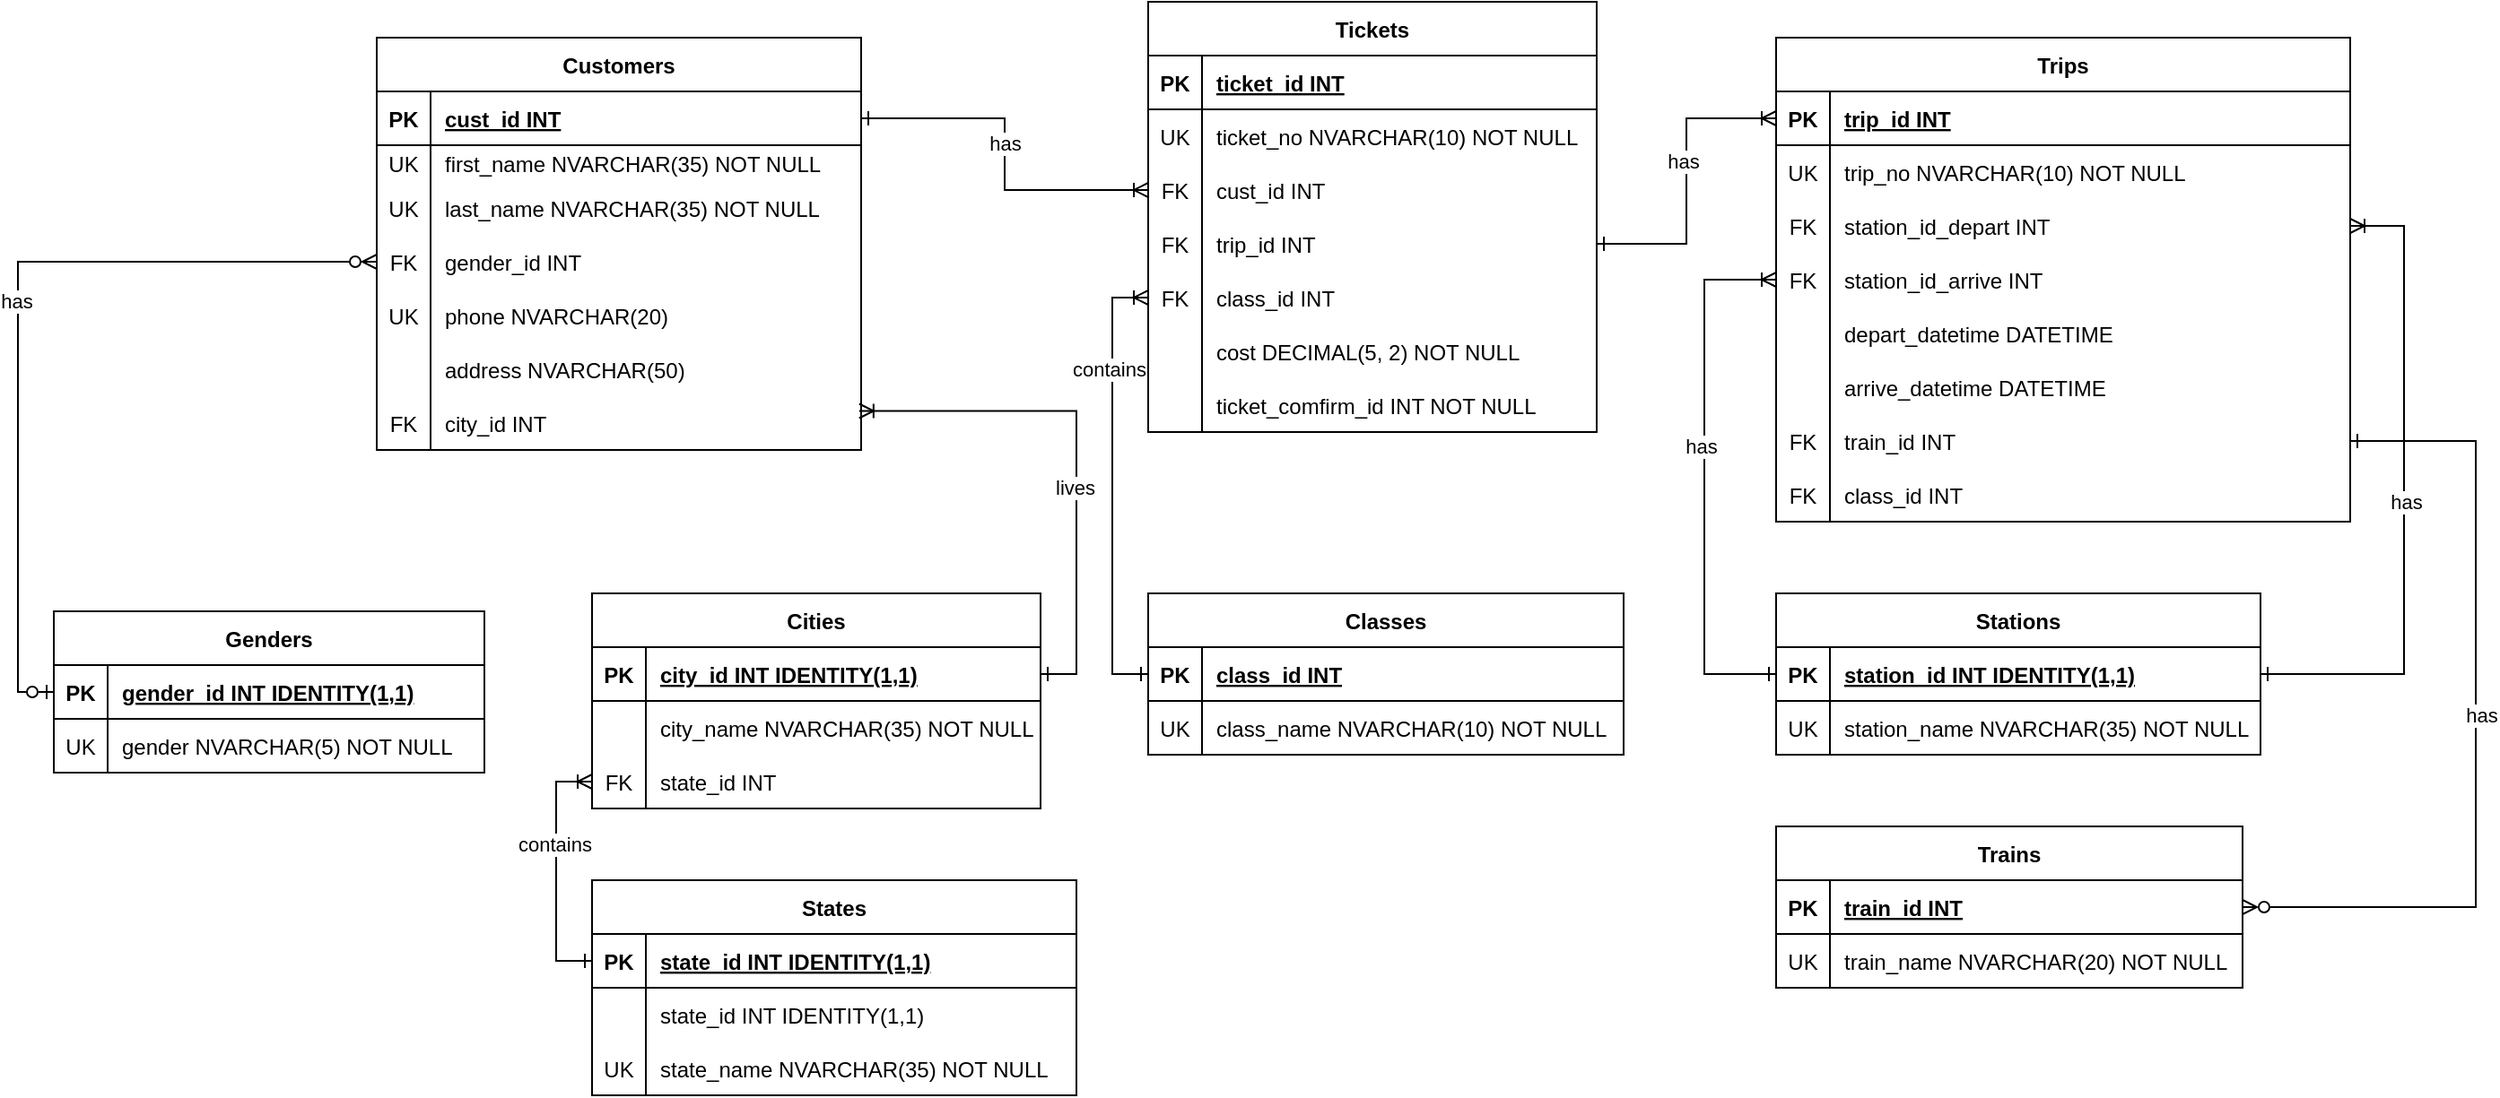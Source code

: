 <mxfile version="22.0.3" type="device">
  <diagram id="R2lEEEUBdFMjLlhIrx00" name="Page-1">
    <mxGraphModel dx="3143" dy="-115" grid="1" gridSize="10" guides="1" tooltips="1" connect="1" arrows="1" fold="1" page="1" pageScale="1" pageWidth="850" pageHeight="1100" math="0" shadow="0" extFonts="Permanent Marker^https://fonts.googleapis.com/css?family=Permanent+Marker">
      <root>
        <mxCell id="0" />
        <mxCell id="1" parent="0" />
        <mxCell id="DvWG0sNiaVbjpEyj4q9A-9" value="Genders" style="shape=table;startSize=30;container=1;collapsible=1;childLayout=tableLayout;fixedRows=1;rowLines=0;fontStyle=1;align=center;resizeLast=1;" parent="1" vertex="1">
          <mxGeometry x="-1490" y="1770" width="240" height="90" as="geometry" />
        </mxCell>
        <mxCell id="DvWG0sNiaVbjpEyj4q9A-10" value="" style="shape=tableRow;horizontal=0;startSize=0;swimlaneHead=0;swimlaneBody=0;fillColor=none;collapsible=0;dropTarget=0;points=[[0,0.5],[1,0.5]];portConstraint=eastwest;strokeColor=inherit;top=0;left=0;right=0;bottom=1;" parent="DvWG0sNiaVbjpEyj4q9A-9" vertex="1">
          <mxGeometry y="30" width="240" height="30" as="geometry" />
        </mxCell>
        <mxCell id="DvWG0sNiaVbjpEyj4q9A-11" value="PK" style="shape=partialRectangle;overflow=hidden;connectable=0;fillColor=none;strokeColor=inherit;top=0;left=0;bottom=0;right=0;fontStyle=1;" parent="DvWG0sNiaVbjpEyj4q9A-10" vertex="1">
          <mxGeometry width="30" height="30" as="geometry">
            <mxRectangle width="30" height="30" as="alternateBounds" />
          </mxGeometry>
        </mxCell>
        <mxCell id="DvWG0sNiaVbjpEyj4q9A-12" value="gender_id INT IDENTITY(1,1)" style="shape=partialRectangle;overflow=hidden;connectable=0;fillColor=none;align=left;strokeColor=inherit;top=0;left=0;bottom=0;right=0;spacingLeft=6;fontStyle=5;" parent="DvWG0sNiaVbjpEyj4q9A-10" vertex="1">
          <mxGeometry x="30" width="210" height="30" as="geometry">
            <mxRectangle width="210" height="30" as="alternateBounds" />
          </mxGeometry>
        </mxCell>
        <mxCell id="DvWG0sNiaVbjpEyj4q9A-19" value="" style="shape=tableRow;horizontal=0;startSize=0;swimlaneHead=0;swimlaneBody=0;fillColor=none;collapsible=0;dropTarget=0;points=[[0,0.5],[1,0.5]];portConstraint=eastwest;strokeColor=inherit;top=0;left=0;right=0;bottom=0;" parent="DvWG0sNiaVbjpEyj4q9A-9" vertex="1">
          <mxGeometry y="60" width="240" height="30" as="geometry" />
        </mxCell>
        <mxCell id="DvWG0sNiaVbjpEyj4q9A-20" value="UK" style="shape=partialRectangle;overflow=hidden;connectable=0;fillColor=none;strokeColor=inherit;top=0;left=0;bottom=0;right=0;" parent="DvWG0sNiaVbjpEyj4q9A-19" vertex="1">
          <mxGeometry width="30" height="30" as="geometry">
            <mxRectangle width="30" height="30" as="alternateBounds" />
          </mxGeometry>
        </mxCell>
        <mxCell id="DvWG0sNiaVbjpEyj4q9A-21" value="gender NVARCHAR(5) NOT NULL" style="shape=partialRectangle;overflow=hidden;connectable=0;fillColor=none;align=left;strokeColor=inherit;top=0;left=0;bottom=0;right=0;spacingLeft=6;" parent="DvWG0sNiaVbjpEyj4q9A-19" vertex="1">
          <mxGeometry x="30" width="210" height="30" as="geometry">
            <mxRectangle width="210" height="30" as="alternateBounds" />
          </mxGeometry>
        </mxCell>
        <mxCell id="DvWG0sNiaVbjpEyj4q9A-22" value="States" style="shape=table;startSize=30;container=1;collapsible=1;childLayout=tableLayout;fixedRows=1;rowLines=0;fontStyle=1;align=center;resizeLast=1;" parent="1" vertex="1">
          <mxGeometry x="-1190" y="1920" width="270" height="120" as="geometry" />
        </mxCell>
        <mxCell id="DvWG0sNiaVbjpEyj4q9A-23" value="" style="shape=tableRow;horizontal=0;startSize=0;swimlaneHead=0;swimlaneBody=0;fillColor=none;collapsible=0;dropTarget=0;points=[[0,0.5],[1,0.5]];portConstraint=eastwest;strokeColor=inherit;top=0;left=0;right=0;bottom=1;" parent="DvWG0sNiaVbjpEyj4q9A-22" vertex="1">
          <mxGeometry y="30" width="270" height="30" as="geometry" />
        </mxCell>
        <mxCell id="DvWG0sNiaVbjpEyj4q9A-24" value="PK" style="shape=partialRectangle;overflow=hidden;connectable=0;fillColor=none;strokeColor=inherit;top=0;left=0;bottom=0;right=0;fontStyle=1;" parent="DvWG0sNiaVbjpEyj4q9A-23" vertex="1">
          <mxGeometry width="30" height="30" as="geometry">
            <mxRectangle width="30" height="30" as="alternateBounds" />
          </mxGeometry>
        </mxCell>
        <mxCell id="DvWG0sNiaVbjpEyj4q9A-25" value="state_id INT IDENTITY(1,1)" style="shape=partialRectangle;overflow=hidden;connectable=0;fillColor=none;align=left;strokeColor=inherit;top=0;left=0;bottom=0;right=0;spacingLeft=6;fontStyle=5;" parent="DvWG0sNiaVbjpEyj4q9A-23" vertex="1">
          <mxGeometry x="30" width="240" height="30" as="geometry">
            <mxRectangle width="240" height="30" as="alternateBounds" />
          </mxGeometry>
        </mxCell>
        <mxCell id="DvWG0sNiaVbjpEyj4q9A-29" value="" style="shape=tableRow;horizontal=0;startSize=0;swimlaneHead=0;swimlaneBody=0;fillColor=none;collapsible=0;dropTarget=0;points=[[0,0.5],[1,0.5]];portConstraint=eastwest;strokeColor=inherit;top=0;left=0;right=0;bottom=0;" parent="DvWG0sNiaVbjpEyj4q9A-22" vertex="1">
          <mxGeometry y="60" width="270" height="30" as="geometry" />
        </mxCell>
        <mxCell id="DvWG0sNiaVbjpEyj4q9A-30" value="" style="shape=partialRectangle;overflow=hidden;connectable=0;fillColor=none;strokeColor=inherit;top=0;left=0;bottom=0;right=0;" parent="DvWG0sNiaVbjpEyj4q9A-29" vertex="1">
          <mxGeometry width="30" height="30" as="geometry">
            <mxRectangle width="30" height="30" as="alternateBounds" />
          </mxGeometry>
        </mxCell>
        <mxCell id="DvWG0sNiaVbjpEyj4q9A-31" value="state_id INT IDENTITY(1,1)" style="shape=partialRectangle;overflow=hidden;connectable=0;fillColor=none;align=left;strokeColor=inherit;top=0;left=0;bottom=0;right=0;spacingLeft=6;" parent="DvWG0sNiaVbjpEyj4q9A-29" vertex="1">
          <mxGeometry x="30" width="240" height="30" as="geometry">
            <mxRectangle width="240" height="30" as="alternateBounds" />
          </mxGeometry>
        </mxCell>
        <mxCell id="DvWG0sNiaVbjpEyj4q9A-32" value="" style="shape=tableRow;horizontal=0;startSize=0;swimlaneHead=0;swimlaneBody=0;fillColor=none;collapsible=0;dropTarget=0;points=[[0,0.5],[1,0.5]];portConstraint=eastwest;strokeColor=inherit;top=0;left=0;right=0;bottom=0;" parent="DvWG0sNiaVbjpEyj4q9A-22" vertex="1">
          <mxGeometry y="90" width="270" height="30" as="geometry" />
        </mxCell>
        <mxCell id="DvWG0sNiaVbjpEyj4q9A-33" value="UK" style="shape=partialRectangle;overflow=hidden;connectable=0;fillColor=none;strokeColor=inherit;top=0;left=0;bottom=0;right=0;" parent="DvWG0sNiaVbjpEyj4q9A-32" vertex="1">
          <mxGeometry width="30" height="30" as="geometry">
            <mxRectangle width="30" height="30" as="alternateBounds" />
          </mxGeometry>
        </mxCell>
        <mxCell id="DvWG0sNiaVbjpEyj4q9A-34" value="state_name NVARCHAR(35) NOT NULL" style="shape=partialRectangle;overflow=hidden;connectable=0;fillColor=none;align=left;strokeColor=inherit;top=0;left=0;bottom=0;right=0;spacingLeft=6;" parent="DvWG0sNiaVbjpEyj4q9A-32" vertex="1">
          <mxGeometry x="30" width="240" height="30" as="geometry">
            <mxRectangle width="240" height="30" as="alternateBounds" />
          </mxGeometry>
        </mxCell>
        <mxCell id="DvWG0sNiaVbjpEyj4q9A-35" value="Cities" style="shape=table;startSize=30;container=1;collapsible=1;childLayout=tableLayout;fixedRows=1;rowLines=0;fontStyle=1;align=center;resizeLast=1;" parent="1" vertex="1">
          <mxGeometry x="-1190" y="1760" width="250" height="120" as="geometry" />
        </mxCell>
        <mxCell id="DvWG0sNiaVbjpEyj4q9A-36" value="" style="shape=tableRow;horizontal=0;startSize=0;swimlaneHead=0;swimlaneBody=0;fillColor=none;collapsible=0;dropTarget=0;points=[[0,0.5],[1,0.5]];portConstraint=eastwest;strokeColor=inherit;top=0;left=0;right=0;bottom=1;" parent="DvWG0sNiaVbjpEyj4q9A-35" vertex="1">
          <mxGeometry y="30" width="250" height="30" as="geometry" />
        </mxCell>
        <mxCell id="DvWG0sNiaVbjpEyj4q9A-37" value="PK" style="shape=partialRectangle;overflow=hidden;connectable=0;fillColor=none;strokeColor=inherit;top=0;left=0;bottom=0;right=0;fontStyle=1;" parent="DvWG0sNiaVbjpEyj4q9A-36" vertex="1">
          <mxGeometry width="30" height="30" as="geometry">
            <mxRectangle width="30" height="30" as="alternateBounds" />
          </mxGeometry>
        </mxCell>
        <mxCell id="DvWG0sNiaVbjpEyj4q9A-38" value="city_id INT IDENTITY(1,1)" style="shape=partialRectangle;overflow=hidden;connectable=0;fillColor=none;align=left;strokeColor=inherit;top=0;left=0;bottom=0;right=0;spacingLeft=6;fontStyle=5;" parent="DvWG0sNiaVbjpEyj4q9A-36" vertex="1">
          <mxGeometry x="30" width="220" height="30" as="geometry">
            <mxRectangle width="220" height="30" as="alternateBounds" />
          </mxGeometry>
        </mxCell>
        <mxCell id="DvWG0sNiaVbjpEyj4q9A-45" value="" style="shape=tableRow;horizontal=0;startSize=0;swimlaneHead=0;swimlaneBody=0;fillColor=none;collapsible=0;dropTarget=0;points=[[0,0.5],[1,0.5]];portConstraint=eastwest;strokeColor=inherit;top=0;left=0;right=0;bottom=0;" parent="DvWG0sNiaVbjpEyj4q9A-35" vertex="1">
          <mxGeometry y="60" width="250" height="30" as="geometry" />
        </mxCell>
        <mxCell id="DvWG0sNiaVbjpEyj4q9A-46" value="" style="shape=partialRectangle;overflow=hidden;connectable=0;fillColor=none;strokeColor=inherit;top=0;left=0;bottom=0;right=0;" parent="DvWG0sNiaVbjpEyj4q9A-45" vertex="1">
          <mxGeometry width="30" height="30" as="geometry">
            <mxRectangle width="30" height="30" as="alternateBounds" />
          </mxGeometry>
        </mxCell>
        <mxCell id="DvWG0sNiaVbjpEyj4q9A-47" value="city_name NVARCHAR(35) NOT NULL" style="shape=partialRectangle;overflow=hidden;connectable=0;fillColor=none;align=left;strokeColor=inherit;top=0;left=0;bottom=0;right=0;spacingLeft=6;" parent="DvWG0sNiaVbjpEyj4q9A-45" vertex="1">
          <mxGeometry x="30" width="220" height="30" as="geometry">
            <mxRectangle width="220" height="30" as="alternateBounds" />
          </mxGeometry>
        </mxCell>
        <mxCell id="DvWG0sNiaVbjpEyj4q9A-48" value="" style="shape=tableRow;horizontal=0;startSize=0;swimlaneHead=0;swimlaneBody=0;fillColor=none;collapsible=0;dropTarget=0;points=[[0,0.5],[1,0.5]];portConstraint=eastwest;strokeColor=inherit;top=0;left=0;right=0;bottom=0;" parent="DvWG0sNiaVbjpEyj4q9A-35" vertex="1">
          <mxGeometry y="90" width="250" height="30" as="geometry" />
        </mxCell>
        <mxCell id="DvWG0sNiaVbjpEyj4q9A-49" value="FK" style="shape=partialRectangle;overflow=hidden;connectable=0;fillColor=none;strokeColor=inherit;top=0;left=0;bottom=0;right=0;" parent="DvWG0sNiaVbjpEyj4q9A-48" vertex="1">
          <mxGeometry width="30" height="30" as="geometry">
            <mxRectangle width="30" height="30" as="alternateBounds" />
          </mxGeometry>
        </mxCell>
        <mxCell id="DvWG0sNiaVbjpEyj4q9A-50" value="state_id INT" style="shape=partialRectangle;overflow=hidden;connectable=0;fillColor=none;align=left;strokeColor=inherit;top=0;left=0;bottom=0;right=0;spacingLeft=6;" parent="DvWG0sNiaVbjpEyj4q9A-48" vertex="1">
          <mxGeometry x="30" width="220" height="30" as="geometry">
            <mxRectangle width="220" height="30" as="alternateBounds" />
          </mxGeometry>
        </mxCell>
        <mxCell id="DvWG0sNiaVbjpEyj4q9A-51" value="Customers" style="shape=table;startSize=30;container=1;collapsible=1;childLayout=tableLayout;fixedRows=1;rowLines=0;fontStyle=1;align=center;resizeLast=1;" parent="1" vertex="1">
          <mxGeometry x="-1310" y="1450" width="270" height="230" as="geometry" />
        </mxCell>
        <mxCell id="DvWG0sNiaVbjpEyj4q9A-58" value="" style="shape=tableRow;horizontal=0;startSize=0;swimlaneHead=0;swimlaneBody=0;fillColor=none;collapsible=0;dropTarget=0;points=[[0,0.5],[1,0.5]];portConstraint=eastwest;strokeColor=inherit;top=0;left=0;right=0;bottom=1;" parent="DvWG0sNiaVbjpEyj4q9A-51" vertex="1">
          <mxGeometry y="30" width="270" height="30" as="geometry" />
        </mxCell>
        <mxCell id="DvWG0sNiaVbjpEyj4q9A-59" value="PK" style="shape=partialRectangle;overflow=hidden;connectable=0;fillColor=none;strokeColor=inherit;top=0;left=0;bottom=0;right=0;fontStyle=1;" parent="DvWG0sNiaVbjpEyj4q9A-58" vertex="1">
          <mxGeometry width="30" height="30" as="geometry">
            <mxRectangle width="30" height="30" as="alternateBounds" />
          </mxGeometry>
        </mxCell>
        <mxCell id="DvWG0sNiaVbjpEyj4q9A-60" value="cust_id INT" style="shape=partialRectangle;overflow=hidden;connectable=0;fillColor=none;align=left;strokeColor=inherit;top=0;left=0;bottom=0;right=0;spacingLeft=6;fontStyle=5;" parent="DvWG0sNiaVbjpEyj4q9A-58" vertex="1">
          <mxGeometry x="30" width="240" height="30" as="geometry">
            <mxRectangle width="240" height="30" as="alternateBounds" />
          </mxGeometry>
        </mxCell>
        <mxCell id="DvWG0sNiaVbjpEyj4q9A-64" value="" style="shape=tableRow;horizontal=0;startSize=0;swimlaneHead=0;swimlaneBody=0;fillColor=none;collapsible=0;dropTarget=0;points=[[0,0.5],[1,0.5]];portConstraint=eastwest;strokeColor=inherit;top=0;left=0;right=0;bottom=0;" parent="DvWG0sNiaVbjpEyj4q9A-51" vertex="1">
          <mxGeometry y="60" width="270" height="20" as="geometry" />
        </mxCell>
        <mxCell id="DvWG0sNiaVbjpEyj4q9A-65" value="UK" style="shape=partialRectangle;overflow=hidden;connectable=0;fillColor=none;strokeColor=inherit;top=0;left=0;bottom=0;right=0;" parent="DvWG0sNiaVbjpEyj4q9A-64" vertex="1">
          <mxGeometry width="30" height="20" as="geometry">
            <mxRectangle width="30" height="20" as="alternateBounds" />
          </mxGeometry>
        </mxCell>
        <mxCell id="DvWG0sNiaVbjpEyj4q9A-66" value="first_name NVARCHAR(35) NOT NULL" style="shape=partialRectangle;overflow=hidden;connectable=0;fillColor=none;align=left;strokeColor=inherit;top=0;left=0;bottom=0;right=0;spacingLeft=6;" parent="DvWG0sNiaVbjpEyj4q9A-64" vertex="1">
          <mxGeometry x="30" width="240" height="20" as="geometry">
            <mxRectangle width="240" height="20" as="alternateBounds" />
          </mxGeometry>
        </mxCell>
        <mxCell id="DvWG0sNiaVbjpEyj4q9A-67" value="" style="shape=tableRow;horizontal=0;startSize=0;swimlaneHead=0;swimlaneBody=0;fillColor=none;collapsible=0;dropTarget=0;points=[[0,0.5],[1,0.5]];portConstraint=eastwest;strokeColor=inherit;top=0;left=0;right=0;bottom=0;" parent="DvWG0sNiaVbjpEyj4q9A-51" vertex="1">
          <mxGeometry y="80" width="270" height="30" as="geometry" />
        </mxCell>
        <mxCell id="DvWG0sNiaVbjpEyj4q9A-68" value="UK" style="shape=partialRectangle;overflow=hidden;connectable=0;fillColor=none;strokeColor=inherit;top=0;left=0;bottom=0;right=0;" parent="DvWG0sNiaVbjpEyj4q9A-67" vertex="1">
          <mxGeometry width="30" height="30" as="geometry">
            <mxRectangle width="30" height="30" as="alternateBounds" />
          </mxGeometry>
        </mxCell>
        <mxCell id="DvWG0sNiaVbjpEyj4q9A-69" value="last_name NVARCHAR(35) NOT NULL" style="shape=partialRectangle;overflow=hidden;connectable=0;fillColor=none;align=left;strokeColor=inherit;top=0;left=0;bottom=0;right=0;spacingLeft=6;" parent="DvWG0sNiaVbjpEyj4q9A-67" vertex="1">
          <mxGeometry x="30" width="240" height="30" as="geometry">
            <mxRectangle width="240" height="30" as="alternateBounds" />
          </mxGeometry>
        </mxCell>
        <mxCell id="DvWG0sNiaVbjpEyj4q9A-70" value="" style="shape=tableRow;horizontal=0;startSize=0;swimlaneHead=0;swimlaneBody=0;fillColor=none;collapsible=0;dropTarget=0;points=[[0,0.5],[1,0.5]];portConstraint=eastwest;strokeColor=inherit;top=0;left=0;right=0;bottom=0;" parent="DvWG0sNiaVbjpEyj4q9A-51" vertex="1">
          <mxGeometry y="110" width="270" height="30" as="geometry" />
        </mxCell>
        <mxCell id="DvWG0sNiaVbjpEyj4q9A-71" value="FK" style="shape=partialRectangle;overflow=hidden;connectable=0;fillColor=none;strokeColor=inherit;top=0;left=0;bottom=0;right=0;" parent="DvWG0sNiaVbjpEyj4q9A-70" vertex="1">
          <mxGeometry width="30" height="30" as="geometry">
            <mxRectangle width="30" height="30" as="alternateBounds" />
          </mxGeometry>
        </mxCell>
        <mxCell id="DvWG0sNiaVbjpEyj4q9A-72" value="gender_id INT" style="shape=partialRectangle;overflow=hidden;connectable=0;fillColor=none;align=left;strokeColor=inherit;top=0;left=0;bottom=0;right=0;spacingLeft=6;" parent="DvWG0sNiaVbjpEyj4q9A-70" vertex="1">
          <mxGeometry x="30" width="240" height="30" as="geometry">
            <mxRectangle width="240" height="30" as="alternateBounds" />
          </mxGeometry>
        </mxCell>
        <mxCell id="DvWG0sNiaVbjpEyj4q9A-73" value="" style="shape=tableRow;horizontal=0;startSize=0;swimlaneHead=0;swimlaneBody=0;fillColor=none;collapsible=0;dropTarget=0;points=[[0,0.5],[1,0.5]];portConstraint=eastwest;strokeColor=inherit;top=0;left=0;right=0;bottom=0;" parent="DvWG0sNiaVbjpEyj4q9A-51" vertex="1">
          <mxGeometry y="140" width="270" height="30" as="geometry" />
        </mxCell>
        <mxCell id="DvWG0sNiaVbjpEyj4q9A-74" value="UK" style="shape=partialRectangle;overflow=hidden;connectable=0;fillColor=none;strokeColor=inherit;top=0;left=0;bottom=0;right=0;" parent="DvWG0sNiaVbjpEyj4q9A-73" vertex="1">
          <mxGeometry width="30" height="30" as="geometry">
            <mxRectangle width="30" height="30" as="alternateBounds" />
          </mxGeometry>
        </mxCell>
        <mxCell id="DvWG0sNiaVbjpEyj4q9A-75" value="phone NVARCHAR(20)" style="shape=partialRectangle;overflow=hidden;connectable=0;fillColor=none;align=left;strokeColor=inherit;top=0;left=0;bottom=0;right=0;spacingLeft=6;" parent="DvWG0sNiaVbjpEyj4q9A-73" vertex="1">
          <mxGeometry x="30" width="240" height="30" as="geometry">
            <mxRectangle width="240" height="30" as="alternateBounds" />
          </mxGeometry>
        </mxCell>
        <mxCell id="DvWG0sNiaVbjpEyj4q9A-76" value="" style="shape=tableRow;horizontal=0;startSize=0;swimlaneHead=0;swimlaneBody=0;fillColor=none;collapsible=0;dropTarget=0;points=[[0,0.5],[1,0.5]];portConstraint=eastwest;strokeColor=inherit;top=0;left=0;right=0;bottom=0;" parent="DvWG0sNiaVbjpEyj4q9A-51" vertex="1">
          <mxGeometry y="170" width="270" height="30" as="geometry" />
        </mxCell>
        <mxCell id="DvWG0sNiaVbjpEyj4q9A-77" value="" style="shape=partialRectangle;overflow=hidden;connectable=0;fillColor=none;strokeColor=inherit;top=0;left=0;bottom=0;right=0;" parent="DvWG0sNiaVbjpEyj4q9A-76" vertex="1">
          <mxGeometry width="30" height="30" as="geometry">
            <mxRectangle width="30" height="30" as="alternateBounds" />
          </mxGeometry>
        </mxCell>
        <mxCell id="DvWG0sNiaVbjpEyj4q9A-78" value="address NVARCHAR(50)" style="shape=partialRectangle;overflow=hidden;connectable=0;fillColor=none;align=left;strokeColor=inherit;top=0;left=0;bottom=0;right=0;spacingLeft=6;" parent="DvWG0sNiaVbjpEyj4q9A-76" vertex="1">
          <mxGeometry x="30" width="240" height="30" as="geometry">
            <mxRectangle width="240" height="30" as="alternateBounds" />
          </mxGeometry>
        </mxCell>
        <mxCell id="DvWG0sNiaVbjpEyj4q9A-79" value="" style="shape=tableRow;horizontal=0;startSize=0;swimlaneHead=0;swimlaneBody=0;fillColor=none;collapsible=0;dropTarget=0;points=[[0,0.5],[1,0.5]];portConstraint=eastwest;strokeColor=inherit;top=0;left=0;right=0;bottom=0;" parent="DvWG0sNiaVbjpEyj4q9A-51" vertex="1">
          <mxGeometry y="200" width="270" height="30" as="geometry" />
        </mxCell>
        <mxCell id="DvWG0sNiaVbjpEyj4q9A-80" value="FK" style="shape=partialRectangle;overflow=hidden;connectable=0;fillColor=none;strokeColor=inherit;top=0;left=0;bottom=0;right=0;" parent="DvWG0sNiaVbjpEyj4q9A-79" vertex="1">
          <mxGeometry width="30" height="30" as="geometry">
            <mxRectangle width="30" height="30" as="alternateBounds" />
          </mxGeometry>
        </mxCell>
        <mxCell id="DvWG0sNiaVbjpEyj4q9A-81" value="city_id INT" style="shape=partialRectangle;overflow=hidden;connectable=0;fillColor=none;align=left;strokeColor=inherit;top=0;left=0;bottom=0;right=0;spacingLeft=6;" parent="DvWG0sNiaVbjpEyj4q9A-79" vertex="1">
          <mxGeometry x="30" width="240" height="30" as="geometry">
            <mxRectangle width="240" height="30" as="alternateBounds" />
          </mxGeometry>
        </mxCell>
        <mxCell id="DvWG0sNiaVbjpEyj4q9A-82" value="Stations" style="shape=table;startSize=30;container=1;collapsible=1;childLayout=tableLayout;fixedRows=1;rowLines=0;fontStyle=1;align=center;resizeLast=1;" parent="1" vertex="1">
          <mxGeometry x="-530" y="1760" width="270" height="90" as="geometry" />
        </mxCell>
        <mxCell id="DvWG0sNiaVbjpEyj4q9A-83" value="" style="shape=tableRow;horizontal=0;startSize=0;swimlaneHead=0;swimlaneBody=0;fillColor=none;collapsible=0;dropTarget=0;points=[[0,0.5],[1,0.5]];portConstraint=eastwest;strokeColor=inherit;top=0;left=0;right=0;bottom=1;" parent="DvWG0sNiaVbjpEyj4q9A-82" vertex="1">
          <mxGeometry y="30" width="270" height="30" as="geometry" />
        </mxCell>
        <mxCell id="DvWG0sNiaVbjpEyj4q9A-84" value="PK" style="shape=partialRectangle;overflow=hidden;connectable=0;fillColor=none;strokeColor=inherit;top=0;left=0;bottom=0;right=0;fontStyle=1;" parent="DvWG0sNiaVbjpEyj4q9A-83" vertex="1">
          <mxGeometry width="30" height="30" as="geometry">
            <mxRectangle width="30" height="30" as="alternateBounds" />
          </mxGeometry>
        </mxCell>
        <mxCell id="DvWG0sNiaVbjpEyj4q9A-85" value="station_id INT IDENTITY(1,1)" style="shape=partialRectangle;overflow=hidden;connectable=0;fillColor=none;align=left;strokeColor=inherit;top=0;left=0;bottom=0;right=0;spacingLeft=6;fontStyle=5;" parent="DvWG0sNiaVbjpEyj4q9A-83" vertex="1">
          <mxGeometry x="30" width="240" height="30" as="geometry">
            <mxRectangle width="240" height="30" as="alternateBounds" />
          </mxGeometry>
        </mxCell>
        <mxCell id="DvWG0sNiaVbjpEyj4q9A-92" value="" style="shape=tableRow;horizontal=0;startSize=0;swimlaneHead=0;swimlaneBody=0;fillColor=none;collapsible=0;dropTarget=0;points=[[0,0.5],[1,0.5]];portConstraint=eastwest;strokeColor=inherit;top=0;left=0;right=0;bottom=0;" parent="DvWG0sNiaVbjpEyj4q9A-82" vertex="1">
          <mxGeometry y="60" width="270" height="30" as="geometry" />
        </mxCell>
        <mxCell id="DvWG0sNiaVbjpEyj4q9A-93" value="UK" style="shape=partialRectangle;overflow=hidden;connectable=0;fillColor=none;strokeColor=inherit;top=0;left=0;bottom=0;right=0;" parent="DvWG0sNiaVbjpEyj4q9A-92" vertex="1">
          <mxGeometry width="30" height="30" as="geometry">
            <mxRectangle width="30" height="30" as="alternateBounds" />
          </mxGeometry>
        </mxCell>
        <mxCell id="DvWG0sNiaVbjpEyj4q9A-94" value="station_name NVARCHAR(35) NOT NULL" style="shape=partialRectangle;overflow=hidden;connectable=0;fillColor=none;align=left;strokeColor=inherit;top=0;left=0;bottom=0;right=0;spacingLeft=6;" parent="DvWG0sNiaVbjpEyj4q9A-92" vertex="1">
          <mxGeometry x="30" width="240" height="30" as="geometry">
            <mxRectangle width="240" height="30" as="alternateBounds" />
          </mxGeometry>
        </mxCell>
        <mxCell id="DvWG0sNiaVbjpEyj4q9A-95" value="Trains" style="shape=table;startSize=30;container=1;collapsible=1;childLayout=tableLayout;fixedRows=1;rowLines=0;fontStyle=1;align=center;resizeLast=1;" parent="1" vertex="1">
          <mxGeometry x="-530" y="1890" width="260" height="90" as="geometry" />
        </mxCell>
        <mxCell id="DvWG0sNiaVbjpEyj4q9A-96" value="" style="shape=tableRow;horizontal=0;startSize=0;swimlaneHead=0;swimlaneBody=0;fillColor=none;collapsible=0;dropTarget=0;points=[[0,0.5],[1,0.5]];portConstraint=eastwest;strokeColor=inherit;top=0;left=0;right=0;bottom=1;" parent="DvWG0sNiaVbjpEyj4q9A-95" vertex="1">
          <mxGeometry y="30" width="260" height="30" as="geometry" />
        </mxCell>
        <mxCell id="DvWG0sNiaVbjpEyj4q9A-97" value="PK" style="shape=partialRectangle;overflow=hidden;connectable=0;fillColor=none;strokeColor=inherit;top=0;left=0;bottom=0;right=0;fontStyle=1;" parent="DvWG0sNiaVbjpEyj4q9A-96" vertex="1">
          <mxGeometry width="30" height="30" as="geometry">
            <mxRectangle width="30" height="30" as="alternateBounds" />
          </mxGeometry>
        </mxCell>
        <mxCell id="DvWG0sNiaVbjpEyj4q9A-98" value="train_id INT" style="shape=partialRectangle;overflow=hidden;connectable=0;fillColor=none;align=left;strokeColor=inherit;top=0;left=0;bottom=0;right=0;spacingLeft=6;fontStyle=5;" parent="DvWG0sNiaVbjpEyj4q9A-96" vertex="1">
          <mxGeometry x="30" width="230" height="30" as="geometry">
            <mxRectangle width="230" height="30" as="alternateBounds" />
          </mxGeometry>
        </mxCell>
        <mxCell id="DvWG0sNiaVbjpEyj4q9A-105" value="" style="shape=tableRow;horizontal=0;startSize=0;swimlaneHead=0;swimlaneBody=0;fillColor=none;collapsible=0;dropTarget=0;points=[[0,0.5],[1,0.5]];portConstraint=eastwest;strokeColor=inherit;top=0;left=0;right=0;bottom=0;" parent="DvWG0sNiaVbjpEyj4q9A-95" vertex="1">
          <mxGeometry y="60" width="260" height="30" as="geometry" />
        </mxCell>
        <mxCell id="DvWG0sNiaVbjpEyj4q9A-106" value="UK" style="shape=partialRectangle;overflow=hidden;connectable=0;fillColor=none;strokeColor=inherit;top=0;left=0;bottom=0;right=0;" parent="DvWG0sNiaVbjpEyj4q9A-105" vertex="1">
          <mxGeometry width="30" height="30" as="geometry">
            <mxRectangle width="30" height="30" as="alternateBounds" />
          </mxGeometry>
        </mxCell>
        <mxCell id="DvWG0sNiaVbjpEyj4q9A-107" value="train_name NVARCHAR(20) NOT NULL" style="shape=partialRectangle;overflow=hidden;connectable=0;fillColor=none;align=left;strokeColor=inherit;top=0;left=0;bottom=0;right=0;spacingLeft=6;" parent="DvWG0sNiaVbjpEyj4q9A-105" vertex="1">
          <mxGeometry x="30" width="230" height="30" as="geometry">
            <mxRectangle width="230" height="30" as="alternateBounds" />
          </mxGeometry>
        </mxCell>
        <mxCell id="DvWG0sNiaVbjpEyj4q9A-108" value="Classes" style="shape=table;startSize=30;container=1;collapsible=1;childLayout=tableLayout;fixedRows=1;rowLines=0;fontStyle=1;align=center;resizeLast=1;" parent="1" vertex="1">
          <mxGeometry x="-880" y="1760" width="265" height="90" as="geometry" />
        </mxCell>
        <mxCell id="DvWG0sNiaVbjpEyj4q9A-109" value="" style="shape=tableRow;horizontal=0;startSize=0;swimlaneHead=0;swimlaneBody=0;fillColor=none;collapsible=0;dropTarget=0;points=[[0,0.5],[1,0.5]];portConstraint=eastwest;strokeColor=inherit;top=0;left=0;right=0;bottom=1;" parent="DvWG0sNiaVbjpEyj4q9A-108" vertex="1">
          <mxGeometry y="30" width="265" height="30" as="geometry" />
        </mxCell>
        <mxCell id="DvWG0sNiaVbjpEyj4q9A-110" value="PK" style="shape=partialRectangle;overflow=hidden;connectable=0;fillColor=none;strokeColor=inherit;top=0;left=0;bottom=0;right=0;fontStyle=1;" parent="DvWG0sNiaVbjpEyj4q9A-109" vertex="1">
          <mxGeometry width="30" height="30" as="geometry">
            <mxRectangle width="30" height="30" as="alternateBounds" />
          </mxGeometry>
        </mxCell>
        <mxCell id="DvWG0sNiaVbjpEyj4q9A-111" value="class_id INT" style="shape=partialRectangle;overflow=hidden;connectable=0;fillColor=none;align=left;strokeColor=inherit;top=0;left=0;bottom=0;right=0;spacingLeft=6;fontStyle=5;" parent="DvWG0sNiaVbjpEyj4q9A-109" vertex="1">
          <mxGeometry x="30" width="235" height="30" as="geometry">
            <mxRectangle width="235" height="30" as="alternateBounds" />
          </mxGeometry>
        </mxCell>
        <mxCell id="DvWG0sNiaVbjpEyj4q9A-118" value="" style="shape=tableRow;horizontal=0;startSize=0;swimlaneHead=0;swimlaneBody=0;fillColor=none;collapsible=0;dropTarget=0;points=[[0,0.5],[1,0.5]];portConstraint=eastwest;strokeColor=inherit;top=0;left=0;right=0;bottom=0;" parent="DvWG0sNiaVbjpEyj4q9A-108" vertex="1">
          <mxGeometry y="60" width="265" height="30" as="geometry" />
        </mxCell>
        <mxCell id="DvWG0sNiaVbjpEyj4q9A-119" value="UK" style="shape=partialRectangle;overflow=hidden;connectable=0;fillColor=none;strokeColor=inherit;top=0;left=0;bottom=0;right=0;" parent="DvWG0sNiaVbjpEyj4q9A-118" vertex="1">
          <mxGeometry width="30" height="30" as="geometry">
            <mxRectangle width="30" height="30" as="alternateBounds" />
          </mxGeometry>
        </mxCell>
        <mxCell id="DvWG0sNiaVbjpEyj4q9A-120" value="class_name NVARCHAR(10) NOT NULL" style="shape=partialRectangle;overflow=hidden;connectable=0;fillColor=none;align=left;strokeColor=inherit;top=0;left=0;bottom=0;right=0;spacingLeft=6;" parent="DvWG0sNiaVbjpEyj4q9A-118" vertex="1">
          <mxGeometry x="30" width="235" height="30" as="geometry">
            <mxRectangle width="235" height="30" as="alternateBounds" />
          </mxGeometry>
        </mxCell>
        <mxCell id="DvWG0sNiaVbjpEyj4q9A-121" value="Trips" style="shape=table;startSize=30;container=1;collapsible=1;childLayout=tableLayout;fixedRows=1;rowLines=0;fontStyle=1;align=center;resizeLast=1;" parent="1" vertex="1">
          <mxGeometry x="-530" y="1450" width="320" height="270" as="geometry" />
        </mxCell>
        <mxCell id="DvWG0sNiaVbjpEyj4q9A-122" value="" style="shape=tableRow;horizontal=0;startSize=0;swimlaneHead=0;swimlaneBody=0;fillColor=none;collapsible=0;dropTarget=0;points=[[0,0.5],[1,0.5]];portConstraint=eastwest;strokeColor=inherit;top=0;left=0;right=0;bottom=1;" parent="DvWG0sNiaVbjpEyj4q9A-121" vertex="1">
          <mxGeometry y="30" width="320" height="30" as="geometry" />
        </mxCell>
        <mxCell id="DvWG0sNiaVbjpEyj4q9A-123" value="PK" style="shape=partialRectangle;overflow=hidden;connectable=0;fillColor=none;strokeColor=inherit;top=0;left=0;bottom=0;right=0;fontStyle=1;" parent="DvWG0sNiaVbjpEyj4q9A-122" vertex="1">
          <mxGeometry width="30" height="30" as="geometry">
            <mxRectangle width="30" height="30" as="alternateBounds" />
          </mxGeometry>
        </mxCell>
        <mxCell id="DvWG0sNiaVbjpEyj4q9A-124" value="trip_id INT" style="shape=partialRectangle;overflow=hidden;connectable=0;fillColor=none;align=left;strokeColor=inherit;top=0;left=0;bottom=0;right=0;spacingLeft=6;fontStyle=5;" parent="DvWG0sNiaVbjpEyj4q9A-122" vertex="1">
          <mxGeometry x="30" width="290" height="30" as="geometry">
            <mxRectangle width="290" height="30" as="alternateBounds" />
          </mxGeometry>
        </mxCell>
        <mxCell id="DvWG0sNiaVbjpEyj4q9A-143" value="" style="shape=tableRow;horizontal=0;startSize=0;swimlaneHead=0;swimlaneBody=0;fillColor=none;collapsible=0;dropTarget=0;points=[[0,0.5],[1,0.5]];portConstraint=eastwest;strokeColor=inherit;top=0;left=0;right=0;bottom=0;" parent="DvWG0sNiaVbjpEyj4q9A-121" vertex="1">
          <mxGeometry y="60" width="320" height="30" as="geometry" />
        </mxCell>
        <mxCell id="DvWG0sNiaVbjpEyj4q9A-144" value="UK" style="shape=partialRectangle;overflow=hidden;connectable=0;fillColor=none;strokeColor=inherit;top=0;left=0;bottom=0;right=0;" parent="DvWG0sNiaVbjpEyj4q9A-143" vertex="1">
          <mxGeometry width="30" height="30" as="geometry">
            <mxRectangle width="30" height="30" as="alternateBounds" />
          </mxGeometry>
        </mxCell>
        <mxCell id="DvWG0sNiaVbjpEyj4q9A-145" value="trip_no NVARCHAR(10) NOT NULL" style="shape=partialRectangle;overflow=hidden;connectable=0;fillColor=none;align=left;strokeColor=inherit;top=0;left=0;bottom=0;right=0;spacingLeft=6;" parent="DvWG0sNiaVbjpEyj4q9A-143" vertex="1">
          <mxGeometry x="30" width="290" height="30" as="geometry">
            <mxRectangle width="290" height="30" as="alternateBounds" />
          </mxGeometry>
        </mxCell>
        <mxCell id="DvWG0sNiaVbjpEyj4q9A-146" value="" style="shape=tableRow;horizontal=0;startSize=0;swimlaneHead=0;swimlaneBody=0;fillColor=none;collapsible=0;dropTarget=0;points=[[0,0.5],[1,0.5]];portConstraint=eastwest;strokeColor=inherit;top=0;left=0;right=0;bottom=0;" parent="DvWG0sNiaVbjpEyj4q9A-121" vertex="1">
          <mxGeometry y="90" width="320" height="30" as="geometry" />
        </mxCell>
        <mxCell id="DvWG0sNiaVbjpEyj4q9A-147" value="FK" style="shape=partialRectangle;overflow=hidden;connectable=0;fillColor=none;strokeColor=inherit;top=0;left=0;bottom=0;right=0;" parent="DvWG0sNiaVbjpEyj4q9A-146" vertex="1">
          <mxGeometry width="30" height="30" as="geometry">
            <mxRectangle width="30" height="30" as="alternateBounds" />
          </mxGeometry>
        </mxCell>
        <mxCell id="DvWG0sNiaVbjpEyj4q9A-148" value="station_id_depart INT" style="shape=partialRectangle;overflow=hidden;connectable=0;fillColor=none;align=left;strokeColor=inherit;top=0;left=0;bottom=0;right=0;spacingLeft=6;" parent="DvWG0sNiaVbjpEyj4q9A-146" vertex="1">
          <mxGeometry x="30" width="290" height="30" as="geometry">
            <mxRectangle width="290" height="30" as="alternateBounds" />
          </mxGeometry>
        </mxCell>
        <mxCell id="DvWG0sNiaVbjpEyj4q9A-149" value="" style="shape=tableRow;horizontal=0;startSize=0;swimlaneHead=0;swimlaneBody=0;fillColor=none;collapsible=0;dropTarget=0;points=[[0,0.5],[1,0.5]];portConstraint=eastwest;strokeColor=inherit;top=0;left=0;right=0;bottom=0;" parent="DvWG0sNiaVbjpEyj4q9A-121" vertex="1">
          <mxGeometry y="120" width="320" height="30" as="geometry" />
        </mxCell>
        <mxCell id="DvWG0sNiaVbjpEyj4q9A-150" value="FK" style="shape=partialRectangle;overflow=hidden;connectable=0;fillColor=none;strokeColor=inherit;top=0;left=0;bottom=0;right=0;" parent="DvWG0sNiaVbjpEyj4q9A-149" vertex="1">
          <mxGeometry width="30" height="30" as="geometry">
            <mxRectangle width="30" height="30" as="alternateBounds" />
          </mxGeometry>
        </mxCell>
        <mxCell id="DvWG0sNiaVbjpEyj4q9A-151" value="station_id_arrive INT" style="shape=partialRectangle;overflow=hidden;connectable=0;fillColor=none;align=left;strokeColor=inherit;top=0;left=0;bottom=0;right=0;spacingLeft=6;" parent="DvWG0sNiaVbjpEyj4q9A-149" vertex="1">
          <mxGeometry x="30" width="290" height="30" as="geometry">
            <mxRectangle width="290" height="30" as="alternateBounds" />
          </mxGeometry>
        </mxCell>
        <mxCell id="DvWG0sNiaVbjpEyj4q9A-152" value="" style="shape=tableRow;horizontal=0;startSize=0;swimlaneHead=0;swimlaneBody=0;fillColor=none;collapsible=0;dropTarget=0;points=[[0,0.5],[1,0.5]];portConstraint=eastwest;strokeColor=inherit;top=0;left=0;right=0;bottom=0;" parent="DvWG0sNiaVbjpEyj4q9A-121" vertex="1">
          <mxGeometry y="150" width="320" height="30" as="geometry" />
        </mxCell>
        <mxCell id="DvWG0sNiaVbjpEyj4q9A-153" value="" style="shape=partialRectangle;overflow=hidden;connectable=0;fillColor=none;strokeColor=inherit;top=0;left=0;bottom=0;right=0;" parent="DvWG0sNiaVbjpEyj4q9A-152" vertex="1">
          <mxGeometry width="30" height="30" as="geometry">
            <mxRectangle width="30" height="30" as="alternateBounds" />
          </mxGeometry>
        </mxCell>
        <mxCell id="DvWG0sNiaVbjpEyj4q9A-154" value="depart_datetime DATETIME" style="shape=partialRectangle;overflow=hidden;connectable=0;fillColor=none;align=left;strokeColor=inherit;top=0;left=0;bottom=0;right=0;spacingLeft=6;" parent="DvWG0sNiaVbjpEyj4q9A-152" vertex="1">
          <mxGeometry x="30" width="290" height="30" as="geometry">
            <mxRectangle width="290" height="30" as="alternateBounds" />
          </mxGeometry>
        </mxCell>
        <mxCell id="DvWG0sNiaVbjpEyj4q9A-155" value="" style="shape=tableRow;horizontal=0;startSize=0;swimlaneHead=0;swimlaneBody=0;fillColor=none;collapsible=0;dropTarget=0;points=[[0,0.5],[1,0.5]];portConstraint=eastwest;strokeColor=inherit;top=0;left=0;right=0;bottom=0;" parent="DvWG0sNiaVbjpEyj4q9A-121" vertex="1">
          <mxGeometry y="180" width="320" height="30" as="geometry" />
        </mxCell>
        <mxCell id="DvWG0sNiaVbjpEyj4q9A-156" value="" style="shape=partialRectangle;overflow=hidden;connectable=0;fillColor=none;strokeColor=inherit;top=0;left=0;bottom=0;right=0;" parent="DvWG0sNiaVbjpEyj4q9A-155" vertex="1">
          <mxGeometry width="30" height="30" as="geometry">
            <mxRectangle width="30" height="30" as="alternateBounds" />
          </mxGeometry>
        </mxCell>
        <mxCell id="DvWG0sNiaVbjpEyj4q9A-157" value="arrive_datetime DATETIME" style="shape=partialRectangle;overflow=hidden;connectable=0;fillColor=none;align=left;strokeColor=inherit;top=0;left=0;bottom=0;right=0;spacingLeft=6;" parent="DvWG0sNiaVbjpEyj4q9A-155" vertex="1">
          <mxGeometry x="30" width="290" height="30" as="geometry">
            <mxRectangle width="290" height="30" as="alternateBounds" />
          </mxGeometry>
        </mxCell>
        <mxCell id="DvWG0sNiaVbjpEyj4q9A-158" value="" style="shape=tableRow;horizontal=0;startSize=0;swimlaneHead=0;swimlaneBody=0;fillColor=none;collapsible=0;dropTarget=0;points=[[0,0.5],[1,0.5]];portConstraint=eastwest;strokeColor=inherit;top=0;left=0;right=0;bottom=0;" parent="DvWG0sNiaVbjpEyj4q9A-121" vertex="1">
          <mxGeometry y="210" width="320" height="30" as="geometry" />
        </mxCell>
        <mxCell id="DvWG0sNiaVbjpEyj4q9A-159" value="FK" style="shape=partialRectangle;overflow=hidden;connectable=0;fillColor=none;strokeColor=inherit;top=0;left=0;bottom=0;right=0;" parent="DvWG0sNiaVbjpEyj4q9A-158" vertex="1">
          <mxGeometry width="30" height="30" as="geometry">
            <mxRectangle width="30" height="30" as="alternateBounds" />
          </mxGeometry>
        </mxCell>
        <mxCell id="DvWG0sNiaVbjpEyj4q9A-160" value="train_id INT" style="shape=partialRectangle;overflow=hidden;connectable=0;fillColor=none;align=left;strokeColor=inherit;top=0;left=0;bottom=0;right=0;spacingLeft=6;" parent="DvWG0sNiaVbjpEyj4q9A-158" vertex="1">
          <mxGeometry x="30" width="290" height="30" as="geometry">
            <mxRectangle width="290" height="30" as="alternateBounds" />
          </mxGeometry>
        </mxCell>
        <mxCell id="DvWG0sNiaVbjpEyj4q9A-161" value="" style="shape=tableRow;horizontal=0;startSize=0;swimlaneHead=0;swimlaneBody=0;fillColor=none;collapsible=0;dropTarget=0;points=[[0,0.5],[1,0.5]];portConstraint=eastwest;strokeColor=inherit;top=0;left=0;right=0;bottom=0;" parent="DvWG0sNiaVbjpEyj4q9A-121" vertex="1">
          <mxGeometry y="240" width="320" height="30" as="geometry" />
        </mxCell>
        <mxCell id="DvWG0sNiaVbjpEyj4q9A-162" value="FK" style="shape=partialRectangle;overflow=hidden;connectable=0;fillColor=none;strokeColor=inherit;top=0;left=0;bottom=0;right=0;" parent="DvWG0sNiaVbjpEyj4q9A-161" vertex="1">
          <mxGeometry width="30" height="30" as="geometry">
            <mxRectangle width="30" height="30" as="alternateBounds" />
          </mxGeometry>
        </mxCell>
        <mxCell id="DvWG0sNiaVbjpEyj4q9A-163" value="class_id INT" style="shape=partialRectangle;overflow=hidden;connectable=0;fillColor=none;align=left;strokeColor=inherit;top=0;left=0;bottom=0;right=0;spacingLeft=6;" parent="DvWG0sNiaVbjpEyj4q9A-161" vertex="1">
          <mxGeometry x="30" width="290" height="30" as="geometry">
            <mxRectangle width="290" height="30" as="alternateBounds" />
          </mxGeometry>
        </mxCell>
        <mxCell id="DvWG0sNiaVbjpEyj4q9A-193" style="edgeStyle=orthogonalEdgeStyle;rounded=0;orthogonalLoop=1;jettySize=auto;html=1;exitX=0;exitY=0.5;exitDx=0;exitDy=0;entryX=0;entryY=0.5;entryDx=0;entryDy=0;startArrow=ERzeroToMany;startFill=0;endArrow=ERzeroToOne;endFill=0;" parent="1" source="DvWG0sNiaVbjpEyj4q9A-70" target="DvWG0sNiaVbjpEyj4q9A-10" edge="1">
          <mxGeometry relative="1" as="geometry" />
        </mxCell>
        <mxCell id="DvWG0sNiaVbjpEyj4q9A-194" value="has" style="edgeLabel;html=1;align=center;verticalAlign=middle;resizable=0;points=[];" parent="DvWG0sNiaVbjpEyj4q9A-193" vertex="1" connectable="0">
          <mxGeometry x="-0.034" y="-1" relative="1" as="geometry">
            <mxPoint as="offset" />
          </mxGeometry>
        </mxCell>
        <mxCell id="DvWG0sNiaVbjpEyj4q9A-195" style="edgeStyle=orthogonalEdgeStyle;rounded=0;orthogonalLoop=1;jettySize=auto;html=1;exitX=0;exitY=0.5;exitDx=0;exitDy=0;entryX=0;entryY=0.5;entryDx=0;entryDy=0;startArrow=ERoneToMany;startFill=0;endArrow=ERone;endFill=0;" parent="1" source="DvWG0sNiaVbjpEyj4q9A-48" target="DvWG0sNiaVbjpEyj4q9A-23" edge="1">
          <mxGeometry relative="1" as="geometry" />
        </mxCell>
        <mxCell id="DvWG0sNiaVbjpEyj4q9A-196" value="contains" style="edgeLabel;html=1;align=center;verticalAlign=middle;resizable=0;points=[];" parent="DvWG0sNiaVbjpEyj4q9A-195" vertex="1" connectable="0">
          <mxGeometry x="-0.213" y="-1" relative="1" as="geometry">
            <mxPoint as="offset" />
          </mxGeometry>
        </mxCell>
        <mxCell id="DvWG0sNiaVbjpEyj4q9A-197" style="edgeStyle=orthogonalEdgeStyle;rounded=0;orthogonalLoop=1;jettySize=auto;html=1;exitX=1;exitY=0.5;exitDx=0;exitDy=0;entryX=0.996;entryY=0.275;entryDx=0;entryDy=0;entryPerimeter=0;startArrow=ERone;startFill=0;endArrow=ERoneToMany;endFill=0;" parent="1" source="DvWG0sNiaVbjpEyj4q9A-36" target="DvWG0sNiaVbjpEyj4q9A-79" edge="1">
          <mxGeometry relative="1" as="geometry" />
        </mxCell>
        <mxCell id="DvWG0sNiaVbjpEyj4q9A-198" value="lives" style="edgeLabel;html=1;align=center;verticalAlign=middle;resizable=0;points=[];" parent="DvWG0sNiaVbjpEyj4q9A-197" vertex="1" connectable="0">
          <mxGeometry x="-0.138" y="1" relative="1" as="geometry">
            <mxPoint as="offset" />
          </mxGeometry>
        </mxCell>
        <mxCell id="DvWG0sNiaVbjpEyj4q9A-200" style="edgeStyle=orthogonalEdgeStyle;rounded=0;orthogonalLoop=1;jettySize=auto;html=1;exitX=1;exitY=0.5;exitDx=0;exitDy=0;entryX=1;entryY=0.5;entryDx=0;entryDy=0;startArrow=ERoneToMany;startFill=0;endArrow=ERone;endFill=0;" parent="1" source="DvWG0sNiaVbjpEyj4q9A-146" target="DvWG0sNiaVbjpEyj4q9A-83" edge="1">
          <mxGeometry relative="1" as="geometry">
            <Array as="points">
              <mxPoint x="-180" y="1555" />
              <mxPoint x="-180" y="1805" />
            </Array>
          </mxGeometry>
        </mxCell>
        <mxCell id="DvWG0sNiaVbjpEyj4q9A-201" value="has" style="edgeLabel;html=1;align=center;verticalAlign=middle;resizable=0;points=[];" parent="DvWG0sNiaVbjpEyj4q9A-200" vertex="1" connectable="0">
          <mxGeometry x="0.021" y="1" relative="1" as="geometry">
            <mxPoint as="offset" />
          </mxGeometry>
        </mxCell>
        <mxCell id="DvWG0sNiaVbjpEyj4q9A-202" style="edgeStyle=orthogonalEdgeStyle;rounded=0;orthogonalLoop=1;jettySize=auto;html=1;exitX=0;exitY=0.5;exitDx=0;exitDy=0;entryX=0;entryY=0.5;entryDx=0;entryDy=0;endArrow=ERone;endFill=0;startArrow=ERoneToMany;startFill=0;" parent="1" source="DvWG0sNiaVbjpEyj4q9A-149" target="DvWG0sNiaVbjpEyj4q9A-83" edge="1">
          <mxGeometry relative="1" as="geometry">
            <Array as="points">
              <mxPoint x="-570" y="1585" />
              <mxPoint x="-570" y="1805" />
            </Array>
          </mxGeometry>
        </mxCell>
        <mxCell id="DvWG0sNiaVbjpEyj4q9A-203" value="has" style="edgeLabel;html=1;align=center;verticalAlign=middle;resizable=0;points=[];" parent="DvWG0sNiaVbjpEyj4q9A-202" vertex="1" connectable="0">
          <mxGeometry x="-0.117" y="-2" relative="1" as="geometry">
            <mxPoint as="offset" />
          </mxGeometry>
        </mxCell>
        <mxCell id="DvWG0sNiaVbjpEyj4q9A-204" style="edgeStyle=orthogonalEdgeStyle;rounded=0;orthogonalLoop=1;jettySize=auto;html=1;exitX=1;exitY=0.5;exitDx=0;exitDy=0;entryX=1;entryY=0.5;entryDx=0;entryDy=0;startArrow=ERone;startFill=0;endArrow=ERzeroToMany;endFill=0;" parent="1" source="DvWG0sNiaVbjpEyj4q9A-158" target="DvWG0sNiaVbjpEyj4q9A-96" edge="1">
          <mxGeometry relative="1" as="geometry">
            <Array as="points">
              <mxPoint x="-140" y="1675" />
              <mxPoint x="-140" y="1935" />
            </Array>
          </mxGeometry>
        </mxCell>
        <mxCell id="DvWG0sNiaVbjpEyj4q9A-205" value="has" style="edgeLabel;html=1;align=center;verticalAlign=middle;resizable=0;points=[];" parent="DvWG0sNiaVbjpEyj4q9A-204" vertex="1" connectable="0">
          <mxGeometry x="-0.033" y="3" relative="1" as="geometry">
            <mxPoint as="offset" />
          </mxGeometry>
        </mxCell>
        <mxCell id="DvWG0sNiaVbjpEyj4q9A-208" style="edgeStyle=orthogonalEdgeStyle;rounded=0;orthogonalLoop=1;jettySize=auto;html=1;exitX=1;exitY=0.5;exitDx=0;exitDy=0;entryX=0;entryY=0.5;entryDx=0;entryDy=0;startArrow=ERone;startFill=0;endArrow=ERoneToMany;endFill=0;" parent="1" source="DvWG0sNiaVbjpEyj4q9A-58" target="DvWG0sNiaVbjpEyj4q9A-183" edge="1">
          <mxGeometry relative="1" as="geometry" />
        </mxCell>
        <mxCell id="DvWG0sNiaVbjpEyj4q9A-209" value="has" style="edgeLabel;html=1;align=center;verticalAlign=middle;resizable=0;points=[];" parent="DvWG0sNiaVbjpEyj4q9A-208" vertex="1" connectable="0">
          <mxGeometry x="-0.058" relative="1" as="geometry">
            <mxPoint as="offset" />
          </mxGeometry>
        </mxCell>
        <mxCell id="DvWG0sNiaVbjpEyj4q9A-210" style="edgeStyle=orthogonalEdgeStyle;rounded=0;orthogonalLoop=1;jettySize=auto;html=1;exitX=1;exitY=0.5;exitDx=0;exitDy=0;entryX=0;entryY=0.5;entryDx=0;entryDy=0;endArrow=ERoneToMany;endFill=0;startArrow=ERone;startFill=0;" parent="1" source="DvWG0sNiaVbjpEyj4q9A-186" target="DvWG0sNiaVbjpEyj4q9A-122" edge="1">
          <mxGeometry relative="1" as="geometry" />
        </mxCell>
        <mxCell id="DvWG0sNiaVbjpEyj4q9A-211" value="has" style="edgeLabel;html=1;align=center;verticalAlign=middle;resizable=0;points=[];" parent="DvWG0sNiaVbjpEyj4q9A-210" vertex="1" connectable="0">
          <mxGeometry x="0.138" y="2" relative="1" as="geometry">
            <mxPoint as="offset" />
          </mxGeometry>
        </mxCell>
        <mxCell id="DvWG0sNiaVbjpEyj4q9A-164" value="Tickets" style="shape=table;startSize=30;container=1;collapsible=1;childLayout=tableLayout;fixedRows=1;rowLines=0;fontStyle=1;align=center;resizeLast=1;" parent="1" vertex="1">
          <mxGeometry x="-880" y="1430" width="250" height="240" as="geometry" />
        </mxCell>
        <mxCell id="DvWG0sNiaVbjpEyj4q9A-165" value="" style="shape=tableRow;horizontal=0;startSize=0;swimlaneHead=0;swimlaneBody=0;fillColor=none;collapsible=0;dropTarget=0;points=[[0,0.5],[1,0.5]];portConstraint=eastwest;strokeColor=inherit;top=0;left=0;right=0;bottom=1;" parent="DvWG0sNiaVbjpEyj4q9A-164" vertex="1">
          <mxGeometry y="30" width="250" height="30" as="geometry" />
        </mxCell>
        <mxCell id="DvWG0sNiaVbjpEyj4q9A-166" value="PK" style="shape=partialRectangle;overflow=hidden;connectable=0;fillColor=none;strokeColor=inherit;top=0;left=0;bottom=0;right=0;fontStyle=1;" parent="DvWG0sNiaVbjpEyj4q9A-165" vertex="1">
          <mxGeometry width="30" height="30" as="geometry">
            <mxRectangle width="30" height="30" as="alternateBounds" />
          </mxGeometry>
        </mxCell>
        <mxCell id="DvWG0sNiaVbjpEyj4q9A-167" value="ticket_id INT" style="shape=partialRectangle;overflow=hidden;connectable=0;fillColor=none;align=left;strokeColor=inherit;top=0;left=0;bottom=0;right=0;spacingLeft=6;fontStyle=5;" parent="DvWG0sNiaVbjpEyj4q9A-165" vertex="1">
          <mxGeometry x="30" width="220" height="30" as="geometry">
            <mxRectangle width="220" height="30" as="alternateBounds" />
          </mxGeometry>
        </mxCell>
        <mxCell id="DvWG0sNiaVbjpEyj4q9A-180" value="" style="shape=tableRow;horizontal=0;startSize=0;swimlaneHead=0;swimlaneBody=0;fillColor=none;collapsible=0;dropTarget=0;points=[[0,0.5],[1,0.5]];portConstraint=eastwest;strokeColor=inherit;top=0;left=0;right=0;bottom=0;" parent="DvWG0sNiaVbjpEyj4q9A-164" vertex="1">
          <mxGeometry y="60" width="250" height="30" as="geometry" />
        </mxCell>
        <mxCell id="DvWG0sNiaVbjpEyj4q9A-181" value="UK" style="shape=partialRectangle;overflow=hidden;connectable=0;fillColor=none;strokeColor=inherit;top=0;left=0;bottom=0;right=0;" parent="DvWG0sNiaVbjpEyj4q9A-180" vertex="1">
          <mxGeometry width="30" height="30" as="geometry">
            <mxRectangle width="30" height="30" as="alternateBounds" />
          </mxGeometry>
        </mxCell>
        <mxCell id="DvWG0sNiaVbjpEyj4q9A-182" value="ticket_no NVARCHAR(10) NOT NULL" style="shape=partialRectangle;overflow=hidden;connectable=0;fillColor=none;align=left;strokeColor=inherit;top=0;left=0;bottom=0;right=0;spacingLeft=6;" parent="DvWG0sNiaVbjpEyj4q9A-180" vertex="1">
          <mxGeometry x="30" width="220" height="30" as="geometry">
            <mxRectangle width="220" height="30" as="alternateBounds" />
          </mxGeometry>
        </mxCell>
        <mxCell id="DvWG0sNiaVbjpEyj4q9A-183" value="" style="shape=tableRow;horizontal=0;startSize=0;swimlaneHead=0;swimlaneBody=0;fillColor=none;collapsible=0;dropTarget=0;points=[[0,0.5],[1,0.5]];portConstraint=eastwest;strokeColor=inherit;top=0;left=0;right=0;bottom=0;" parent="DvWG0sNiaVbjpEyj4q9A-164" vertex="1">
          <mxGeometry y="90" width="250" height="30" as="geometry" />
        </mxCell>
        <mxCell id="DvWG0sNiaVbjpEyj4q9A-184" value="FK" style="shape=partialRectangle;overflow=hidden;connectable=0;fillColor=none;strokeColor=inherit;top=0;left=0;bottom=0;right=0;" parent="DvWG0sNiaVbjpEyj4q9A-183" vertex="1">
          <mxGeometry width="30" height="30" as="geometry">
            <mxRectangle width="30" height="30" as="alternateBounds" />
          </mxGeometry>
        </mxCell>
        <mxCell id="DvWG0sNiaVbjpEyj4q9A-185" value="cust_id INT" style="shape=partialRectangle;overflow=hidden;connectable=0;fillColor=none;align=left;strokeColor=inherit;top=0;left=0;bottom=0;right=0;spacingLeft=6;" parent="DvWG0sNiaVbjpEyj4q9A-183" vertex="1">
          <mxGeometry x="30" width="220" height="30" as="geometry">
            <mxRectangle width="220" height="30" as="alternateBounds" />
          </mxGeometry>
        </mxCell>
        <mxCell id="DvWG0sNiaVbjpEyj4q9A-186" value="" style="shape=tableRow;horizontal=0;startSize=0;swimlaneHead=0;swimlaneBody=0;fillColor=none;collapsible=0;dropTarget=0;points=[[0,0.5],[1,0.5]];portConstraint=eastwest;strokeColor=inherit;top=0;left=0;right=0;bottom=0;" parent="DvWG0sNiaVbjpEyj4q9A-164" vertex="1">
          <mxGeometry y="120" width="250" height="30" as="geometry" />
        </mxCell>
        <mxCell id="DvWG0sNiaVbjpEyj4q9A-187" value="FK" style="shape=partialRectangle;overflow=hidden;connectable=0;fillColor=none;strokeColor=inherit;top=0;left=0;bottom=0;right=0;" parent="DvWG0sNiaVbjpEyj4q9A-186" vertex="1">
          <mxGeometry width="30" height="30" as="geometry">
            <mxRectangle width="30" height="30" as="alternateBounds" />
          </mxGeometry>
        </mxCell>
        <mxCell id="DvWG0sNiaVbjpEyj4q9A-188" value="trip_id INT" style="shape=partialRectangle;overflow=hidden;connectable=0;fillColor=none;align=left;strokeColor=inherit;top=0;left=0;bottom=0;right=0;spacingLeft=6;" parent="DvWG0sNiaVbjpEyj4q9A-186" vertex="1">
          <mxGeometry x="30" width="220" height="30" as="geometry">
            <mxRectangle width="220" height="30" as="alternateBounds" />
          </mxGeometry>
        </mxCell>
        <mxCell id="k0Ta1oTIRrsLnHPFboph-20" value="" style="shape=tableRow;horizontal=0;startSize=0;swimlaneHead=0;swimlaneBody=0;fillColor=none;collapsible=0;dropTarget=0;points=[[0,0.5],[1,0.5]];portConstraint=eastwest;strokeColor=inherit;top=0;left=0;right=0;bottom=0;" vertex="1" parent="DvWG0sNiaVbjpEyj4q9A-164">
          <mxGeometry y="150" width="250" height="30" as="geometry" />
        </mxCell>
        <mxCell id="k0Ta1oTIRrsLnHPFboph-21" value="FK" style="shape=partialRectangle;overflow=hidden;connectable=0;fillColor=none;strokeColor=inherit;top=0;left=0;bottom=0;right=0;" vertex="1" parent="k0Ta1oTIRrsLnHPFboph-20">
          <mxGeometry width="30" height="30" as="geometry">
            <mxRectangle width="30" height="30" as="alternateBounds" />
          </mxGeometry>
        </mxCell>
        <mxCell id="k0Ta1oTIRrsLnHPFboph-22" value="class_id INT" style="shape=partialRectangle;overflow=hidden;connectable=0;fillColor=none;align=left;strokeColor=inherit;top=0;left=0;bottom=0;right=0;spacingLeft=6;" vertex="1" parent="k0Ta1oTIRrsLnHPFboph-20">
          <mxGeometry x="30" width="220" height="30" as="geometry">
            <mxRectangle width="220" height="30" as="alternateBounds" />
          </mxGeometry>
        </mxCell>
        <mxCell id="DvWG0sNiaVbjpEyj4q9A-189" value="" style="shape=tableRow;horizontal=0;startSize=0;swimlaneHead=0;swimlaneBody=0;fillColor=none;collapsible=0;dropTarget=0;points=[[0,0.5],[1,0.5]];portConstraint=eastwest;strokeColor=inherit;top=0;left=0;right=0;bottom=0;" parent="DvWG0sNiaVbjpEyj4q9A-164" vertex="1">
          <mxGeometry y="180" width="250" height="30" as="geometry" />
        </mxCell>
        <mxCell id="DvWG0sNiaVbjpEyj4q9A-190" value="" style="shape=partialRectangle;overflow=hidden;connectable=0;fillColor=none;strokeColor=inherit;top=0;left=0;bottom=0;right=0;" parent="DvWG0sNiaVbjpEyj4q9A-189" vertex="1">
          <mxGeometry width="30" height="30" as="geometry">
            <mxRectangle width="30" height="30" as="alternateBounds" />
          </mxGeometry>
        </mxCell>
        <mxCell id="DvWG0sNiaVbjpEyj4q9A-191" value="cost DECIMAL(5, 2) NOT NULL" style="shape=partialRectangle;overflow=hidden;connectable=0;fillColor=none;align=left;strokeColor=inherit;top=0;left=0;bottom=0;right=0;spacingLeft=6;" parent="DvWG0sNiaVbjpEyj4q9A-189" vertex="1">
          <mxGeometry x="30" width="220" height="30" as="geometry">
            <mxRectangle width="220" height="30" as="alternateBounds" />
          </mxGeometry>
        </mxCell>
        <mxCell id="DvWG0sNiaVbjpEyj4q9A-230" value="" style="shape=tableRow;horizontal=0;startSize=0;swimlaneHead=0;swimlaneBody=0;fillColor=none;collapsible=0;dropTarget=0;points=[[0,0.5],[1,0.5]];portConstraint=eastwest;strokeColor=inherit;top=0;left=0;right=0;bottom=0;" parent="DvWG0sNiaVbjpEyj4q9A-164" vertex="1">
          <mxGeometry y="210" width="250" height="30" as="geometry" />
        </mxCell>
        <mxCell id="DvWG0sNiaVbjpEyj4q9A-231" value="" style="shape=partialRectangle;overflow=hidden;connectable=0;fillColor=none;strokeColor=inherit;top=0;left=0;bottom=0;right=0;" parent="DvWG0sNiaVbjpEyj4q9A-230" vertex="1">
          <mxGeometry width="30" height="30" as="geometry">
            <mxRectangle width="30" height="30" as="alternateBounds" />
          </mxGeometry>
        </mxCell>
        <mxCell id="DvWG0sNiaVbjpEyj4q9A-232" value="ticket_comfirm_id INT NOT NULL" style="shape=partialRectangle;overflow=hidden;connectable=0;fillColor=none;align=left;strokeColor=inherit;top=0;left=0;bottom=0;right=0;spacingLeft=6;" parent="DvWG0sNiaVbjpEyj4q9A-230" vertex="1">
          <mxGeometry x="30" width="220" height="30" as="geometry">
            <mxRectangle width="220" height="30" as="alternateBounds" />
          </mxGeometry>
        </mxCell>
        <mxCell id="k0Ta1oTIRrsLnHPFboph-24" style="edgeStyle=orthogonalEdgeStyle;rounded=0;orthogonalLoop=1;jettySize=auto;html=1;exitX=0;exitY=0.5;exitDx=0;exitDy=0;entryX=0;entryY=0.5;entryDx=0;entryDy=0;endArrow=ERoneToMany;endFill=0;startArrow=ERone;startFill=0;" edge="1" parent="1" source="DvWG0sNiaVbjpEyj4q9A-109" target="k0Ta1oTIRrsLnHPFboph-20">
          <mxGeometry relative="1" as="geometry" />
        </mxCell>
        <mxCell id="k0Ta1oTIRrsLnHPFboph-25" value="contains" style="edgeLabel;html=1;align=center;verticalAlign=middle;resizable=0;points=[];" vertex="1" connectable="0" parent="k0Ta1oTIRrsLnHPFboph-24">
          <mxGeometry x="0.323" y="2" relative="1" as="geometry">
            <mxPoint y="-25" as="offset" />
          </mxGeometry>
        </mxCell>
      </root>
    </mxGraphModel>
  </diagram>
</mxfile>
